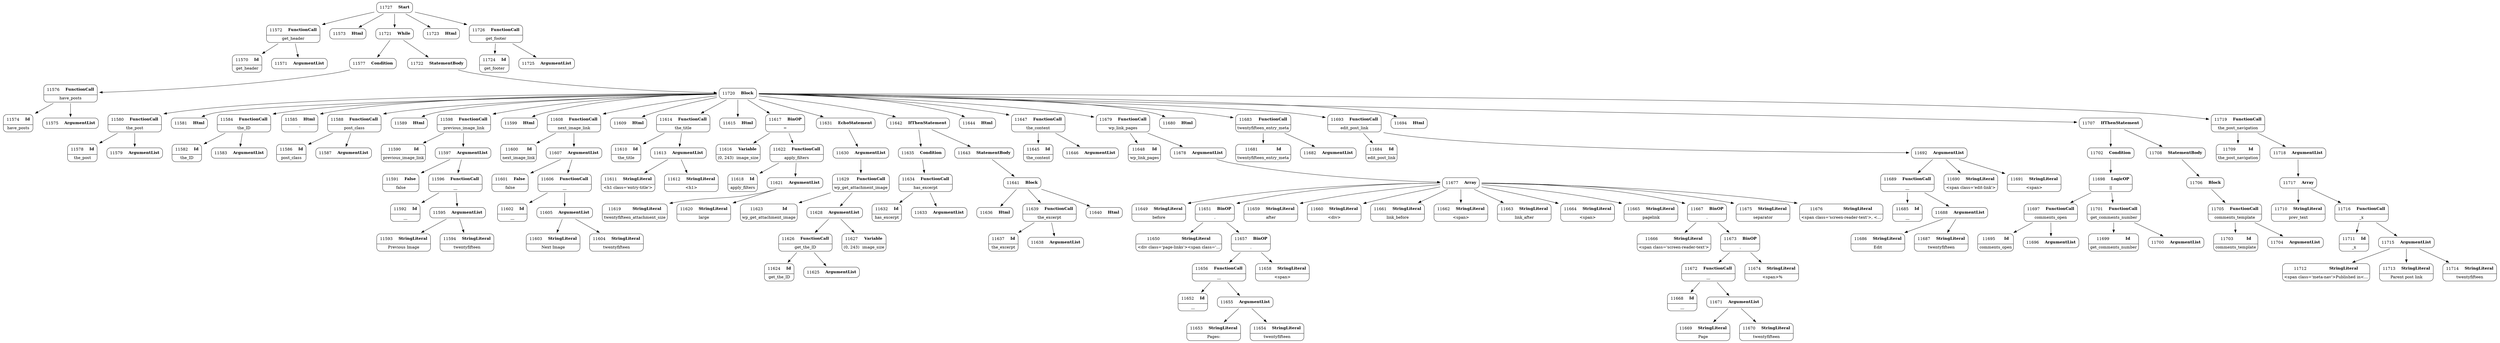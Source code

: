 digraph ast {
node [shape=none];
11570 [label=<<TABLE border='1' cellspacing='0' cellpadding='10' style='rounded' ><TR><TD border='0'>11570</TD><TD border='0'><B>Id</B></TD></TR><HR/><TR><TD border='0' cellpadding='5' colspan='2'>get_header</TD></TR></TABLE>>];
11571 [label=<<TABLE border='1' cellspacing='0' cellpadding='10' style='rounded' ><TR><TD border='0'>11571</TD><TD border='0'><B>ArgumentList</B></TD></TR></TABLE>>];
11572 [label=<<TABLE border='1' cellspacing='0' cellpadding='10' style='rounded' ><TR><TD border='0'>11572</TD><TD border='0'><B>FunctionCall</B></TD></TR><HR/><TR><TD border='0' cellpadding='5' colspan='2'>get_header</TD></TR></TABLE>>];
11572 -> 11570 [weight=2];
11572 -> 11571 [weight=2];
11573 [label=<<TABLE border='1' cellspacing='0' cellpadding='10' style='rounded' ><TR><TD border='0'>11573</TD><TD border='0'><B>Html</B></TD></TR></TABLE>>];
11574 [label=<<TABLE border='1' cellspacing='0' cellpadding='10' style='rounded' ><TR><TD border='0'>11574</TD><TD border='0'><B>Id</B></TD></TR><HR/><TR><TD border='0' cellpadding='5' colspan='2'>have_posts</TD></TR></TABLE>>];
11575 [label=<<TABLE border='1' cellspacing='0' cellpadding='10' style='rounded' ><TR><TD border='0'>11575</TD><TD border='0'><B>ArgumentList</B></TD></TR></TABLE>>];
11576 [label=<<TABLE border='1' cellspacing='0' cellpadding='10' style='rounded' ><TR><TD border='0'>11576</TD><TD border='0'><B>FunctionCall</B></TD></TR><HR/><TR><TD border='0' cellpadding='5' colspan='2'>have_posts</TD></TR></TABLE>>];
11576 -> 11574 [weight=2];
11576 -> 11575 [weight=2];
11577 [label=<<TABLE border='1' cellspacing='0' cellpadding='10' style='rounded' ><TR><TD border='0'>11577</TD><TD border='0'><B>Condition</B></TD></TR></TABLE>>];
11577 -> 11576 [weight=2];
11578 [label=<<TABLE border='1' cellspacing='0' cellpadding='10' style='rounded' ><TR><TD border='0'>11578</TD><TD border='0'><B>Id</B></TD></TR><HR/><TR><TD border='0' cellpadding='5' colspan='2'>the_post</TD></TR></TABLE>>];
11579 [label=<<TABLE border='1' cellspacing='0' cellpadding='10' style='rounded' ><TR><TD border='0'>11579</TD><TD border='0'><B>ArgumentList</B></TD></TR></TABLE>>];
11580 [label=<<TABLE border='1' cellspacing='0' cellpadding='10' style='rounded' ><TR><TD border='0'>11580</TD><TD border='0'><B>FunctionCall</B></TD></TR><HR/><TR><TD border='0' cellpadding='5' colspan='2'>the_post</TD></TR></TABLE>>];
11580 -> 11578 [weight=2];
11580 -> 11579 [weight=2];
11581 [label=<<TABLE border='1' cellspacing='0' cellpadding='10' style='rounded' ><TR><TD border='0'>11581</TD><TD border='0'><B>Html</B></TD></TR></TABLE>>];
11582 [label=<<TABLE border='1' cellspacing='0' cellpadding='10' style='rounded' ><TR><TD border='0'>11582</TD><TD border='0'><B>Id</B></TD></TR><HR/><TR><TD border='0' cellpadding='5' colspan='2'>the_ID</TD></TR></TABLE>>];
11583 [label=<<TABLE border='1' cellspacing='0' cellpadding='10' style='rounded' ><TR><TD border='0'>11583</TD><TD border='0'><B>ArgumentList</B></TD></TR></TABLE>>];
11584 [label=<<TABLE border='1' cellspacing='0' cellpadding='10' style='rounded' ><TR><TD border='0'>11584</TD><TD border='0'><B>FunctionCall</B></TD></TR><HR/><TR><TD border='0' cellpadding='5' colspan='2'>the_ID</TD></TR></TABLE>>];
11584 -> 11582 [weight=2];
11584 -> 11583 [weight=2];
11585 [label=<<TABLE border='1' cellspacing='0' cellpadding='10' style='rounded' ><TR><TD border='0'>11585</TD><TD border='0'><B>Html</B></TD></TR><HR/><TR><TD border='0' cellpadding='5' colspan='2'>'</TD></TR></TABLE>>];
11586 [label=<<TABLE border='1' cellspacing='0' cellpadding='10' style='rounded' ><TR><TD border='0'>11586</TD><TD border='0'><B>Id</B></TD></TR><HR/><TR><TD border='0' cellpadding='5' colspan='2'>post_class</TD></TR></TABLE>>];
11587 [label=<<TABLE border='1' cellspacing='0' cellpadding='10' style='rounded' ><TR><TD border='0'>11587</TD><TD border='0'><B>ArgumentList</B></TD></TR></TABLE>>];
11588 [label=<<TABLE border='1' cellspacing='0' cellpadding='10' style='rounded' ><TR><TD border='0'>11588</TD><TD border='0'><B>FunctionCall</B></TD></TR><HR/><TR><TD border='0' cellpadding='5' colspan='2'>post_class</TD></TR></TABLE>>];
11588 -> 11586 [weight=2];
11588 -> 11587 [weight=2];
11589 [label=<<TABLE border='1' cellspacing='0' cellpadding='10' style='rounded' ><TR><TD border='0'>11589</TD><TD border='0'><B>Html</B></TD></TR></TABLE>>];
11590 [label=<<TABLE border='1' cellspacing='0' cellpadding='10' style='rounded' ><TR><TD border='0'>11590</TD><TD border='0'><B>Id</B></TD></TR><HR/><TR><TD border='0' cellpadding='5' colspan='2'>previous_image_link</TD></TR></TABLE>>];
11591 [label=<<TABLE border='1' cellspacing='0' cellpadding='10' style='rounded' ><TR><TD border='0'>11591</TD><TD border='0'><B>False</B></TD></TR><HR/><TR><TD border='0' cellpadding='5' colspan='2'>false</TD></TR></TABLE>>];
11592 [label=<<TABLE border='1' cellspacing='0' cellpadding='10' style='rounded' ><TR><TD border='0'>11592</TD><TD border='0'><B>Id</B></TD></TR><HR/><TR><TD border='0' cellpadding='5' colspan='2'>__</TD></TR></TABLE>>];
11593 [label=<<TABLE border='1' cellspacing='0' cellpadding='10' style='rounded' ><TR><TD border='0'>11593</TD><TD border='0'><B>StringLiteral</B></TD></TR><HR/><TR><TD border='0' cellpadding='5' colspan='2'>Previous Image</TD></TR></TABLE>>];
11594 [label=<<TABLE border='1' cellspacing='0' cellpadding='10' style='rounded' ><TR><TD border='0'>11594</TD><TD border='0'><B>StringLiteral</B></TD></TR><HR/><TR><TD border='0' cellpadding='5' colspan='2'>twentyfifteen</TD></TR></TABLE>>];
11595 [label=<<TABLE border='1' cellspacing='0' cellpadding='10' style='rounded' ><TR><TD border='0'>11595</TD><TD border='0'><B>ArgumentList</B></TD></TR></TABLE>>];
11595 -> 11593 [weight=2];
11595 -> 11594 [weight=2];
11596 [label=<<TABLE border='1' cellspacing='0' cellpadding='10' style='rounded' ><TR><TD border='0'>11596</TD><TD border='0'><B>FunctionCall</B></TD></TR><HR/><TR><TD border='0' cellpadding='5' colspan='2'>__</TD></TR></TABLE>>];
11596 -> 11592 [weight=2];
11596 -> 11595 [weight=2];
11597 [label=<<TABLE border='1' cellspacing='0' cellpadding='10' style='rounded' ><TR><TD border='0'>11597</TD><TD border='0'><B>ArgumentList</B></TD></TR></TABLE>>];
11597 -> 11591 [weight=2];
11597 -> 11596 [weight=2];
11598 [label=<<TABLE border='1' cellspacing='0' cellpadding='10' style='rounded' ><TR><TD border='0'>11598</TD><TD border='0'><B>FunctionCall</B></TD></TR><HR/><TR><TD border='0' cellpadding='5' colspan='2'>previous_image_link</TD></TR></TABLE>>];
11598 -> 11590 [weight=2];
11598 -> 11597 [weight=2];
11599 [label=<<TABLE border='1' cellspacing='0' cellpadding='10' style='rounded' ><TR><TD border='0'>11599</TD><TD border='0'><B>Html</B></TD></TR></TABLE>>];
11600 [label=<<TABLE border='1' cellspacing='0' cellpadding='10' style='rounded' ><TR><TD border='0'>11600</TD><TD border='0'><B>Id</B></TD></TR><HR/><TR><TD border='0' cellpadding='5' colspan='2'>next_image_link</TD></TR></TABLE>>];
11601 [label=<<TABLE border='1' cellspacing='0' cellpadding='10' style='rounded' ><TR><TD border='0'>11601</TD><TD border='0'><B>False</B></TD></TR><HR/><TR><TD border='0' cellpadding='5' colspan='2'>false</TD></TR></TABLE>>];
11602 [label=<<TABLE border='1' cellspacing='0' cellpadding='10' style='rounded' ><TR><TD border='0'>11602</TD><TD border='0'><B>Id</B></TD></TR><HR/><TR><TD border='0' cellpadding='5' colspan='2'>__</TD></TR></TABLE>>];
11603 [label=<<TABLE border='1' cellspacing='0' cellpadding='10' style='rounded' ><TR><TD border='0'>11603</TD><TD border='0'><B>StringLiteral</B></TD></TR><HR/><TR><TD border='0' cellpadding='5' colspan='2'>Next Image</TD></TR></TABLE>>];
11604 [label=<<TABLE border='1' cellspacing='0' cellpadding='10' style='rounded' ><TR><TD border='0'>11604</TD><TD border='0'><B>StringLiteral</B></TD></TR><HR/><TR><TD border='0' cellpadding='5' colspan='2'>twentyfifteen</TD></TR></TABLE>>];
11605 [label=<<TABLE border='1' cellspacing='0' cellpadding='10' style='rounded' ><TR><TD border='0'>11605</TD><TD border='0'><B>ArgumentList</B></TD></TR></TABLE>>];
11605 -> 11603 [weight=2];
11605 -> 11604 [weight=2];
11606 [label=<<TABLE border='1' cellspacing='0' cellpadding='10' style='rounded' ><TR><TD border='0'>11606</TD><TD border='0'><B>FunctionCall</B></TD></TR><HR/><TR><TD border='0' cellpadding='5' colspan='2'>__</TD></TR></TABLE>>];
11606 -> 11602 [weight=2];
11606 -> 11605 [weight=2];
11607 [label=<<TABLE border='1' cellspacing='0' cellpadding='10' style='rounded' ><TR><TD border='0'>11607</TD><TD border='0'><B>ArgumentList</B></TD></TR></TABLE>>];
11607 -> 11601 [weight=2];
11607 -> 11606 [weight=2];
11608 [label=<<TABLE border='1' cellspacing='0' cellpadding='10' style='rounded' ><TR><TD border='0'>11608</TD><TD border='0'><B>FunctionCall</B></TD></TR><HR/><TR><TD border='0' cellpadding='5' colspan='2'>next_image_link</TD></TR></TABLE>>];
11608 -> 11600 [weight=2];
11608 -> 11607 [weight=2];
11609 [label=<<TABLE border='1' cellspacing='0' cellpadding='10' style='rounded' ><TR><TD border='0'>11609</TD><TD border='0'><B>Html</B></TD></TR></TABLE>>];
11610 [label=<<TABLE border='1' cellspacing='0' cellpadding='10' style='rounded' ><TR><TD border='0'>11610</TD><TD border='0'><B>Id</B></TD></TR><HR/><TR><TD border='0' cellpadding='5' colspan='2'>the_title</TD></TR></TABLE>>];
11611 [label=<<TABLE border='1' cellspacing='0' cellpadding='10' style='rounded' ><TR><TD border='0'>11611</TD><TD border='0'><B>StringLiteral</B></TD></TR><HR/><TR><TD border='0' cellpadding='5' colspan='2'>&lt;h1 class='entry-title'&gt;</TD></TR></TABLE>>];
11612 [label=<<TABLE border='1' cellspacing='0' cellpadding='10' style='rounded' ><TR><TD border='0'>11612</TD><TD border='0'><B>StringLiteral</B></TD></TR><HR/><TR><TD border='0' cellpadding='5' colspan='2'>&lt;h1&gt;</TD></TR></TABLE>>];
11613 [label=<<TABLE border='1' cellspacing='0' cellpadding='10' style='rounded' ><TR><TD border='0'>11613</TD><TD border='0'><B>ArgumentList</B></TD></TR></TABLE>>];
11613 -> 11611 [weight=2];
11613 -> 11612 [weight=2];
11614 [label=<<TABLE border='1' cellspacing='0' cellpadding='10' style='rounded' ><TR><TD border='0'>11614</TD><TD border='0'><B>FunctionCall</B></TD></TR><HR/><TR><TD border='0' cellpadding='5' colspan='2'>the_title</TD></TR></TABLE>>];
11614 -> 11610 [weight=2];
11614 -> 11613 [weight=2];
11615 [label=<<TABLE border='1' cellspacing='0' cellpadding='10' style='rounded' ><TR><TD border='0'>11615</TD><TD border='0'><B>Html</B></TD></TR></TABLE>>];
11616 [label=<<TABLE border='1' cellspacing='0' cellpadding='10' style='rounded' ><TR><TD border='0'>11616</TD><TD border='0'><B>Variable</B></TD></TR><HR/><TR><TD border='0' cellpadding='5'>(0, 243)</TD><TD border='0' cellpadding='5'>image_size</TD></TR></TABLE>>];
11617 [label=<<TABLE border='1' cellspacing='0' cellpadding='10' style='rounded' ><TR><TD border='0'>11617</TD><TD border='0'><B>BinOP</B></TD></TR><HR/><TR><TD border='0' cellpadding='5' colspan='2'>=</TD></TR></TABLE>>];
11617 -> 11616 [weight=2];
11617 -> 11622 [weight=2];
11618 [label=<<TABLE border='1' cellspacing='0' cellpadding='10' style='rounded' ><TR><TD border='0'>11618</TD><TD border='0'><B>Id</B></TD></TR><HR/><TR><TD border='0' cellpadding='5' colspan='2'>apply_filters</TD></TR></TABLE>>];
11619 [label=<<TABLE border='1' cellspacing='0' cellpadding='10' style='rounded' ><TR><TD border='0'>11619</TD><TD border='0'><B>StringLiteral</B></TD></TR><HR/><TR><TD border='0' cellpadding='5' colspan='2'>twentyfifteen_attachment_size</TD></TR></TABLE>>];
11620 [label=<<TABLE border='1' cellspacing='0' cellpadding='10' style='rounded' ><TR><TD border='0'>11620</TD><TD border='0'><B>StringLiteral</B></TD></TR><HR/><TR><TD border='0' cellpadding='5' colspan='2'>large</TD></TR></TABLE>>];
11621 [label=<<TABLE border='1' cellspacing='0' cellpadding='10' style='rounded' ><TR><TD border='0'>11621</TD><TD border='0'><B>ArgumentList</B></TD></TR></TABLE>>];
11621 -> 11619 [weight=2];
11621 -> 11620 [weight=2];
11622 [label=<<TABLE border='1' cellspacing='0' cellpadding='10' style='rounded' ><TR><TD border='0'>11622</TD><TD border='0'><B>FunctionCall</B></TD></TR><HR/><TR><TD border='0' cellpadding='5' colspan='2'>apply_filters</TD></TR></TABLE>>];
11622 -> 11618 [weight=2];
11622 -> 11621 [weight=2];
11623 [label=<<TABLE border='1' cellspacing='0' cellpadding='10' style='rounded' ><TR><TD border='0'>11623</TD><TD border='0'><B>Id</B></TD></TR><HR/><TR><TD border='0' cellpadding='5' colspan='2'>wp_get_attachment_image</TD></TR></TABLE>>];
11624 [label=<<TABLE border='1' cellspacing='0' cellpadding='10' style='rounded' ><TR><TD border='0'>11624</TD><TD border='0'><B>Id</B></TD></TR><HR/><TR><TD border='0' cellpadding='5' colspan='2'>get_the_ID</TD></TR></TABLE>>];
11625 [label=<<TABLE border='1' cellspacing='0' cellpadding='10' style='rounded' ><TR><TD border='0'>11625</TD><TD border='0'><B>ArgumentList</B></TD></TR></TABLE>>];
11626 [label=<<TABLE border='1' cellspacing='0' cellpadding='10' style='rounded' ><TR><TD border='0'>11626</TD><TD border='0'><B>FunctionCall</B></TD></TR><HR/><TR><TD border='0' cellpadding='5' colspan='2'>get_the_ID</TD></TR></TABLE>>];
11626 -> 11624 [weight=2];
11626 -> 11625 [weight=2];
11627 [label=<<TABLE border='1' cellspacing='0' cellpadding='10' style='rounded' ><TR><TD border='0'>11627</TD><TD border='0'><B>Variable</B></TD></TR><HR/><TR><TD border='0' cellpadding='5'>(0, 243)</TD><TD border='0' cellpadding='5'>image_size</TD></TR></TABLE>>];
11628 [label=<<TABLE border='1' cellspacing='0' cellpadding='10' style='rounded' ><TR><TD border='0'>11628</TD><TD border='0'><B>ArgumentList</B></TD></TR></TABLE>>];
11628 -> 11626 [weight=2];
11628 -> 11627 [weight=2];
11629 [label=<<TABLE border='1' cellspacing='0' cellpadding='10' style='rounded' ><TR><TD border='0'>11629</TD><TD border='0'><B>FunctionCall</B></TD></TR><HR/><TR><TD border='0' cellpadding='5' colspan='2'>wp_get_attachment_image</TD></TR></TABLE>>];
11629 -> 11623 [weight=2];
11629 -> 11628 [weight=2];
11630 [label=<<TABLE border='1' cellspacing='0' cellpadding='10' style='rounded' ><TR><TD border='0'>11630</TD><TD border='0'><B>ArgumentList</B></TD></TR></TABLE>>];
11630 -> 11629 [weight=2];
11631 [label=<<TABLE border='1' cellspacing='0' cellpadding='10' style='rounded' ><TR><TD border='0'>11631</TD><TD border='0'><B>EchoStatement</B></TD></TR></TABLE>>];
11631 -> 11630 [weight=2];
11632 [label=<<TABLE border='1' cellspacing='0' cellpadding='10' style='rounded' ><TR><TD border='0'>11632</TD><TD border='0'><B>Id</B></TD></TR><HR/><TR><TD border='0' cellpadding='5' colspan='2'>has_excerpt</TD></TR></TABLE>>];
11633 [label=<<TABLE border='1' cellspacing='0' cellpadding='10' style='rounded' ><TR><TD border='0'>11633</TD><TD border='0'><B>ArgumentList</B></TD></TR></TABLE>>];
11634 [label=<<TABLE border='1' cellspacing='0' cellpadding='10' style='rounded' ><TR><TD border='0'>11634</TD><TD border='0'><B>FunctionCall</B></TD></TR><HR/><TR><TD border='0' cellpadding='5' colspan='2'>has_excerpt</TD></TR></TABLE>>];
11634 -> 11632 [weight=2];
11634 -> 11633 [weight=2];
11635 [label=<<TABLE border='1' cellspacing='0' cellpadding='10' style='rounded' ><TR><TD border='0'>11635</TD><TD border='0'><B>Condition</B></TD></TR></TABLE>>];
11635 -> 11634 [weight=2];
11636 [label=<<TABLE border='1' cellspacing='0' cellpadding='10' style='rounded' ><TR><TD border='0'>11636</TD><TD border='0'><B>Html</B></TD></TR></TABLE>>];
11637 [label=<<TABLE border='1' cellspacing='0' cellpadding='10' style='rounded' ><TR><TD border='0'>11637</TD><TD border='0'><B>Id</B></TD></TR><HR/><TR><TD border='0' cellpadding='5' colspan='2'>the_excerpt</TD></TR></TABLE>>];
11638 [label=<<TABLE border='1' cellspacing='0' cellpadding='10' style='rounded' ><TR><TD border='0'>11638</TD><TD border='0'><B>ArgumentList</B></TD></TR></TABLE>>];
11639 [label=<<TABLE border='1' cellspacing='0' cellpadding='10' style='rounded' ><TR><TD border='0'>11639</TD><TD border='0'><B>FunctionCall</B></TD></TR><HR/><TR><TD border='0' cellpadding='5' colspan='2'>the_excerpt</TD></TR></TABLE>>];
11639 -> 11637 [weight=2];
11639 -> 11638 [weight=2];
11640 [label=<<TABLE border='1' cellspacing='0' cellpadding='10' style='rounded' ><TR><TD border='0'>11640</TD><TD border='0'><B>Html</B></TD></TR></TABLE>>];
11641 [label=<<TABLE border='1' cellspacing='0' cellpadding='10' style='rounded' ><TR><TD border='0'>11641</TD><TD border='0'><B>Block</B></TD></TR></TABLE>>];
11641 -> 11636 [weight=2];
11641 -> 11639 [weight=2];
11641 -> 11640 [weight=2];
11642 [label=<<TABLE border='1' cellspacing='0' cellpadding='10' style='rounded' ><TR><TD border='0'>11642</TD><TD border='0'><B>IfThenStatement</B></TD></TR></TABLE>>];
11642 -> 11635 [weight=2];
11642 -> 11643 [weight=2];
11643 [label=<<TABLE border='1' cellspacing='0' cellpadding='10' style='rounded' ><TR><TD border='0'>11643</TD><TD border='0'><B>StatementBody</B></TD></TR></TABLE>>];
11643 -> 11641 [weight=2];
11644 [label=<<TABLE border='1' cellspacing='0' cellpadding='10' style='rounded' ><TR><TD border='0'>11644</TD><TD border='0'><B>Html</B></TD></TR></TABLE>>];
11645 [label=<<TABLE border='1' cellspacing='0' cellpadding='10' style='rounded' ><TR><TD border='0'>11645</TD><TD border='0'><B>Id</B></TD></TR><HR/><TR><TD border='0' cellpadding='5' colspan='2'>the_content</TD></TR></TABLE>>];
11646 [label=<<TABLE border='1' cellspacing='0' cellpadding='10' style='rounded' ><TR><TD border='0'>11646</TD><TD border='0'><B>ArgumentList</B></TD></TR></TABLE>>];
11647 [label=<<TABLE border='1' cellspacing='0' cellpadding='10' style='rounded' ><TR><TD border='0'>11647</TD><TD border='0'><B>FunctionCall</B></TD></TR><HR/><TR><TD border='0' cellpadding='5' colspan='2'>the_content</TD></TR></TABLE>>];
11647 -> 11645 [weight=2];
11647 -> 11646 [weight=2];
11648 [label=<<TABLE border='1' cellspacing='0' cellpadding='10' style='rounded' ><TR><TD border='0'>11648</TD><TD border='0'><B>Id</B></TD></TR><HR/><TR><TD border='0' cellpadding='5' colspan='2'>wp_link_pages</TD></TR></TABLE>>];
11649 [label=<<TABLE border='1' cellspacing='0' cellpadding='10' style='rounded' ><TR><TD border='0'>11649</TD><TD border='0'><B>StringLiteral</B></TD></TR><HR/><TR><TD border='0' cellpadding='5' colspan='2'>before</TD></TR></TABLE>>];
11650 [label=<<TABLE border='1' cellspacing='0' cellpadding='10' style='rounded' ><TR><TD border='0'>11650</TD><TD border='0'><B>StringLiteral</B></TD></TR><HR/><TR><TD border='0' cellpadding='5' colspan='2'>&lt;div class='page-links'&gt;&lt;span class='...</TD></TR></TABLE>>];
11651 [label=<<TABLE border='1' cellspacing='0' cellpadding='10' style='rounded' ><TR><TD border='0'>11651</TD><TD border='0'><B>BinOP</B></TD></TR><HR/><TR><TD border='0' cellpadding='5' colspan='2'>.</TD></TR></TABLE>>];
11651 -> 11650 [weight=2];
11651 -> 11657 [weight=2];
11652 [label=<<TABLE border='1' cellspacing='0' cellpadding='10' style='rounded' ><TR><TD border='0'>11652</TD><TD border='0'><B>Id</B></TD></TR><HR/><TR><TD border='0' cellpadding='5' colspan='2'>__</TD></TR></TABLE>>];
11653 [label=<<TABLE border='1' cellspacing='0' cellpadding='10' style='rounded' ><TR><TD border='0'>11653</TD><TD border='0'><B>StringLiteral</B></TD></TR><HR/><TR><TD border='0' cellpadding='5' colspan='2'>Pages:</TD></TR></TABLE>>];
11654 [label=<<TABLE border='1' cellspacing='0' cellpadding='10' style='rounded' ><TR><TD border='0'>11654</TD><TD border='0'><B>StringLiteral</B></TD></TR><HR/><TR><TD border='0' cellpadding='5' colspan='2'>twentyfifteen</TD></TR></TABLE>>];
11655 [label=<<TABLE border='1' cellspacing='0' cellpadding='10' style='rounded' ><TR><TD border='0'>11655</TD><TD border='0'><B>ArgumentList</B></TD></TR></TABLE>>];
11655 -> 11653 [weight=2];
11655 -> 11654 [weight=2];
11656 [label=<<TABLE border='1' cellspacing='0' cellpadding='10' style='rounded' ><TR><TD border='0'>11656</TD><TD border='0'><B>FunctionCall</B></TD></TR><HR/><TR><TD border='0' cellpadding='5' colspan='2'>__</TD></TR></TABLE>>];
11656 -> 11652 [weight=2];
11656 -> 11655 [weight=2];
11657 [label=<<TABLE border='1' cellspacing='0' cellpadding='10' style='rounded' ><TR><TD border='0'>11657</TD><TD border='0'><B>BinOP</B></TD></TR><HR/><TR><TD border='0' cellpadding='5' colspan='2'>.</TD></TR></TABLE>>];
11657 -> 11656 [weight=2];
11657 -> 11658 [weight=2];
11658 [label=<<TABLE border='1' cellspacing='0' cellpadding='10' style='rounded' ><TR><TD border='0'>11658</TD><TD border='0'><B>StringLiteral</B></TD></TR><HR/><TR><TD border='0' cellpadding='5' colspan='2'>&lt;span&gt;</TD></TR></TABLE>>];
11659 [label=<<TABLE border='1' cellspacing='0' cellpadding='10' style='rounded' ><TR><TD border='0'>11659</TD><TD border='0'><B>StringLiteral</B></TD></TR><HR/><TR><TD border='0' cellpadding='5' colspan='2'>after</TD></TR></TABLE>>];
11660 [label=<<TABLE border='1' cellspacing='0' cellpadding='10' style='rounded' ><TR><TD border='0'>11660</TD><TD border='0'><B>StringLiteral</B></TD></TR><HR/><TR><TD border='0' cellpadding='5' colspan='2'>&lt;div&gt;</TD></TR></TABLE>>];
11661 [label=<<TABLE border='1' cellspacing='0' cellpadding='10' style='rounded' ><TR><TD border='0'>11661</TD><TD border='0'><B>StringLiteral</B></TD></TR><HR/><TR><TD border='0' cellpadding='5' colspan='2'>link_before</TD></TR></TABLE>>];
11662 [label=<<TABLE border='1' cellspacing='0' cellpadding='10' style='rounded' ><TR><TD border='0'>11662</TD><TD border='0'><B>StringLiteral</B></TD></TR><HR/><TR><TD border='0' cellpadding='5' colspan='2'>&lt;span&gt;</TD></TR></TABLE>>];
11663 [label=<<TABLE border='1' cellspacing='0' cellpadding='10' style='rounded' ><TR><TD border='0'>11663</TD><TD border='0'><B>StringLiteral</B></TD></TR><HR/><TR><TD border='0' cellpadding='5' colspan='2'>link_after</TD></TR></TABLE>>];
11664 [label=<<TABLE border='1' cellspacing='0' cellpadding='10' style='rounded' ><TR><TD border='0'>11664</TD><TD border='0'><B>StringLiteral</B></TD></TR><HR/><TR><TD border='0' cellpadding='5' colspan='2'>&lt;span&gt;</TD></TR></TABLE>>];
11665 [label=<<TABLE border='1' cellspacing='0' cellpadding='10' style='rounded' ><TR><TD border='0'>11665</TD><TD border='0'><B>StringLiteral</B></TD></TR><HR/><TR><TD border='0' cellpadding='5' colspan='2'>pagelink</TD></TR></TABLE>>];
11666 [label=<<TABLE border='1' cellspacing='0' cellpadding='10' style='rounded' ><TR><TD border='0'>11666</TD><TD border='0'><B>StringLiteral</B></TD></TR><HR/><TR><TD border='0' cellpadding='5' colspan='2'>&lt;span class='screen-reader-text'&gt;</TD></TR></TABLE>>];
11667 [label=<<TABLE border='1' cellspacing='0' cellpadding='10' style='rounded' ><TR><TD border='0'>11667</TD><TD border='0'><B>BinOP</B></TD></TR><HR/><TR><TD border='0' cellpadding='5' colspan='2'>.</TD></TR></TABLE>>];
11667 -> 11666 [weight=2];
11667 -> 11673 [weight=2];
11668 [label=<<TABLE border='1' cellspacing='0' cellpadding='10' style='rounded' ><TR><TD border='0'>11668</TD><TD border='0'><B>Id</B></TD></TR><HR/><TR><TD border='0' cellpadding='5' colspan='2'>__</TD></TR></TABLE>>];
11669 [label=<<TABLE border='1' cellspacing='0' cellpadding='10' style='rounded' ><TR><TD border='0'>11669</TD><TD border='0'><B>StringLiteral</B></TD></TR><HR/><TR><TD border='0' cellpadding='5' colspan='2'>Page</TD></TR></TABLE>>];
11670 [label=<<TABLE border='1' cellspacing='0' cellpadding='10' style='rounded' ><TR><TD border='0'>11670</TD><TD border='0'><B>StringLiteral</B></TD></TR><HR/><TR><TD border='0' cellpadding='5' colspan='2'>twentyfifteen</TD></TR></TABLE>>];
11671 [label=<<TABLE border='1' cellspacing='0' cellpadding='10' style='rounded' ><TR><TD border='0'>11671</TD><TD border='0'><B>ArgumentList</B></TD></TR></TABLE>>];
11671 -> 11669 [weight=2];
11671 -> 11670 [weight=2];
11672 [label=<<TABLE border='1' cellspacing='0' cellpadding='10' style='rounded' ><TR><TD border='0'>11672</TD><TD border='0'><B>FunctionCall</B></TD></TR><HR/><TR><TD border='0' cellpadding='5' colspan='2'>__</TD></TR></TABLE>>];
11672 -> 11668 [weight=2];
11672 -> 11671 [weight=2];
11673 [label=<<TABLE border='1' cellspacing='0' cellpadding='10' style='rounded' ><TR><TD border='0'>11673</TD><TD border='0'><B>BinOP</B></TD></TR><HR/><TR><TD border='0' cellpadding='5' colspan='2'>.</TD></TR></TABLE>>];
11673 -> 11672 [weight=2];
11673 -> 11674 [weight=2];
11674 [label=<<TABLE border='1' cellspacing='0' cellpadding='10' style='rounded' ><TR><TD border='0'>11674</TD><TD border='0'><B>StringLiteral</B></TD></TR><HR/><TR><TD border='0' cellpadding='5' colspan='2'> &lt;span&gt;%</TD></TR></TABLE>>];
11675 [label=<<TABLE border='1' cellspacing='0' cellpadding='10' style='rounded' ><TR><TD border='0'>11675</TD><TD border='0'><B>StringLiteral</B></TD></TR><HR/><TR><TD border='0' cellpadding='5' colspan='2'>separator</TD></TR></TABLE>>];
11676 [label=<<TABLE border='1' cellspacing='0' cellpadding='10' style='rounded' ><TR><TD border='0'>11676</TD><TD border='0'><B>StringLiteral</B></TD></TR><HR/><TR><TD border='0' cellpadding='5' colspan='2'>&lt;span class='screen-reader-text'&gt;, &lt;...</TD></TR></TABLE>>];
11677 [label=<<TABLE border='1' cellspacing='0' cellpadding='10' style='rounded' ><TR><TD border='0'>11677</TD><TD border='0'><B>Array</B></TD></TR></TABLE>>];
11677 -> 11649 [weight=2];
11677 -> 11651 [weight=2];
11677 -> 11659 [weight=2];
11677 -> 11660 [weight=2];
11677 -> 11661 [weight=2];
11677 -> 11662 [weight=2];
11677 -> 11663 [weight=2];
11677 -> 11664 [weight=2];
11677 -> 11665 [weight=2];
11677 -> 11667 [weight=2];
11677 -> 11675 [weight=2];
11677 -> 11676 [weight=2];
11678 [label=<<TABLE border='1' cellspacing='0' cellpadding='10' style='rounded' ><TR><TD border='0'>11678</TD><TD border='0'><B>ArgumentList</B></TD></TR></TABLE>>];
11678 -> 11677 [weight=2];
11679 [label=<<TABLE border='1' cellspacing='0' cellpadding='10' style='rounded' ><TR><TD border='0'>11679</TD><TD border='0'><B>FunctionCall</B></TD></TR><HR/><TR><TD border='0' cellpadding='5' colspan='2'>wp_link_pages</TD></TR></TABLE>>];
11679 -> 11648 [weight=2];
11679 -> 11678 [weight=2];
11680 [label=<<TABLE border='1' cellspacing='0' cellpadding='10' style='rounded' ><TR><TD border='0'>11680</TD><TD border='0'><B>Html</B></TD></TR></TABLE>>];
11681 [label=<<TABLE border='1' cellspacing='0' cellpadding='10' style='rounded' ><TR><TD border='0'>11681</TD><TD border='0'><B>Id</B></TD></TR><HR/><TR><TD border='0' cellpadding='5' colspan='2'>twentyfifteen_entry_meta</TD></TR></TABLE>>];
11682 [label=<<TABLE border='1' cellspacing='0' cellpadding='10' style='rounded' ><TR><TD border='0'>11682</TD><TD border='0'><B>ArgumentList</B></TD></TR></TABLE>>];
11683 [label=<<TABLE border='1' cellspacing='0' cellpadding='10' style='rounded' ><TR><TD border='0'>11683</TD><TD border='0'><B>FunctionCall</B></TD></TR><HR/><TR><TD border='0' cellpadding='5' colspan='2'>twentyfifteen_entry_meta</TD></TR></TABLE>>];
11683 -> 11681 [weight=2];
11683 -> 11682 [weight=2];
11684 [label=<<TABLE border='1' cellspacing='0' cellpadding='10' style='rounded' ><TR><TD border='0'>11684</TD><TD border='0'><B>Id</B></TD></TR><HR/><TR><TD border='0' cellpadding='5' colspan='2'>edit_post_link</TD></TR></TABLE>>];
11685 [label=<<TABLE border='1' cellspacing='0' cellpadding='10' style='rounded' ><TR><TD border='0'>11685</TD><TD border='0'><B>Id</B></TD></TR><HR/><TR><TD border='0' cellpadding='5' colspan='2'>__</TD></TR></TABLE>>];
11686 [label=<<TABLE border='1' cellspacing='0' cellpadding='10' style='rounded' ><TR><TD border='0'>11686</TD><TD border='0'><B>StringLiteral</B></TD></TR><HR/><TR><TD border='0' cellpadding='5' colspan='2'>Edit</TD></TR></TABLE>>];
11687 [label=<<TABLE border='1' cellspacing='0' cellpadding='10' style='rounded' ><TR><TD border='0'>11687</TD><TD border='0'><B>StringLiteral</B></TD></TR><HR/><TR><TD border='0' cellpadding='5' colspan='2'>twentyfifteen</TD></TR></TABLE>>];
11688 [label=<<TABLE border='1' cellspacing='0' cellpadding='10' style='rounded' ><TR><TD border='0'>11688</TD><TD border='0'><B>ArgumentList</B></TD></TR></TABLE>>];
11688 -> 11686 [weight=2];
11688 -> 11687 [weight=2];
11689 [label=<<TABLE border='1' cellspacing='0' cellpadding='10' style='rounded' ><TR><TD border='0'>11689</TD><TD border='0'><B>FunctionCall</B></TD></TR><HR/><TR><TD border='0' cellpadding='5' colspan='2'>__</TD></TR></TABLE>>];
11689 -> 11685 [weight=2];
11689 -> 11688 [weight=2];
11690 [label=<<TABLE border='1' cellspacing='0' cellpadding='10' style='rounded' ><TR><TD border='0'>11690</TD><TD border='0'><B>StringLiteral</B></TD></TR><HR/><TR><TD border='0' cellpadding='5' colspan='2'>&lt;span class='edit-link'&gt;</TD></TR></TABLE>>];
11691 [label=<<TABLE border='1' cellspacing='0' cellpadding='10' style='rounded' ><TR><TD border='0'>11691</TD><TD border='0'><B>StringLiteral</B></TD></TR><HR/><TR><TD border='0' cellpadding='5' colspan='2'>&lt;span&gt;</TD></TR></TABLE>>];
11692 [label=<<TABLE border='1' cellspacing='0' cellpadding='10' style='rounded' ><TR><TD border='0'>11692</TD><TD border='0'><B>ArgumentList</B></TD></TR></TABLE>>];
11692 -> 11689 [weight=2];
11692 -> 11690 [weight=2];
11692 -> 11691 [weight=2];
11693 [label=<<TABLE border='1' cellspacing='0' cellpadding='10' style='rounded' ><TR><TD border='0'>11693</TD><TD border='0'><B>FunctionCall</B></TD></TR><HR/><TR><TD border='0' cellpadding='5' colspan='2'>edit_post_link</TD></TR></TABLE>>];
11693 -> 11684 [weight=2];
11693 -> 11692 [weight=2];
11694 [label=<<TABLE border='1' cellspacing='0' cellpadding='10' style='rounded' ><TR><TD border='0'>11694</TD><TD border='0'><B>Html</B></TD></TR></TABLE>>];
11695 [label=<<TABLE border='1' cellspacing='0' cellpadding='10' style='rounded' ><TR><TD border='0'>11695</TD><TD border='0'><B>Id</B></TD></TR><HR/><TR><TD border='0' cellpadding='5' colspan='2'>comments_open</TD></TR></TABLE>>];
11696 [label=<<TABLE border='1' cellspacing='0' cellpadding='10' style='rounded' ><TR><TD border='0'>11696</TD><TD border='0'><B>ArgumentList</B></TD></TR></TABLE>>];
11697 [label=<<TABLE border='1' cellspacing='0' cellpadding='10' style='rounded' ><TR><TD border='0'>11697</TD><TD border='0'><B>FunctionCall</B></TD></TR><HR/><TR><TD border='0' cellpadding='5' colspan='2'>comments_open</TD></TR></TABLE>>];
11697 -> 11695 [weight=2];
11697 -> 11696 [weight=2];
11698 [label=<<TABLE border='1' cellspacing='0' cellpadding='10' style='rounded' ><TR><TD border='0'>11698</TD><TD border='0'><B>LogicOP</B></TD></TR><HR/><TR><TD border='0' cellpadding='5' colspan='2'>||</TD></TR></TABLE>>];
11698 -> 11697 [weight=2];
11698 -> 11701 [weight=2];
11699 [label=<<TABLE border='1' cellspacing='0' cellpadding='10' style='rounded' ><TR><TD border='0'>11699</TD><TD border='0'><B>Id</B></TD></TR><HR/><TR><TD border='0' cellpadding='5' colspan='2'>get_comments_number</TD></TR></TABLE>>];
11700 [label=<<TABLE border='1' cellspacing='0' cellpadding='10' style='rounded' ><TR><TD border='0'>11700</TD><TD border='0'><B>ArgumentList</B></TD></TR></TABLE>>];
11701 [label=<<TABLE border='1' cellspacing='0' cellpadding='10' style='rounded' ><TR><TD border='0'>11701</TD><TD border='0'><B>FunctionCall</B></TD></TR><HR/><TR><TD border='0' cellpadding='5' colspan='2'>get_comments_number</TD></TR></TABLE>>];
11701 -> 11699 [weight=2];
11701 -> 11700 [weight=2];
11702 [label=<<TABLE border='1' cellspacing='0' cellpadding='10' style='rounded' ><TR><TD border='0'>11702</TD><TD border='0'><B>Condition</B></TD></TR></TABLE>>];
11702 -> 11698 [weight=2];
11703 [label=<<TABLE border='1' cellspacing='0' cellpadding='10' style='rounded' ><TR><TD border='0'>11703</TD><TD border='0'><B>Id</B></TD></TR><HR/><TR><TD border='0' cellpadding='5' colspan='2'>comments_template</TD></TR></TABLE>>];
11704 [label=<<TABLE border='1' cellspacing='0' cellpadding='10' style='rounded' ><TR><TD border='0'>11704</TD><TD border='0'><B>ArgumentList</B></TD></TR></TABLE>>];
11705 [label=<<TABLE border='1' cellspacing='0' cellpadding='10' style='rounded' ><TR><TD border='0'>11705</TD><TD border='0'><B>FunctionCall</B></TD></TR><HR/><TR><TD border='0' cellpadding='5' colspan='2'>comments_template</TD></TR></TABLE>>];
11705 -> 11703 [weight=2];
11705 -> 11704 [weight=2];
11706 [label=<<TABLE border='1' cellspacing='0' cellpadding='10' style='rounded' ><TR><TD border='0'>11706</TD><TD border='0'><B>Block</B></TD></TR></TABLE>>];
11706 -> 11705 [weight=2];
11707 [label=<<TABLE border='1' cellspacing='0' cellpadding='10' style='rounded' ><TR><TD border='0'>11707</TD><TD border='0'><B>IfThenStatement</B></TD></TR></TABLE>>];
11707 -> 11702 [weight=2];
11707 -> 11708 [weight=2];
11708 [label=<<TABLE border='1' cellspacing='0' cellpadding='10' style='rounded' ><TR><TD border='0'>11708</TD><TD border='0'><B>StatementBody</B></TD></TR></TABLE>>];
11708 -> 11706 [weight=2];
11709 [label=<<TABLE border='1' cellspacing='0' cellpadding='10' style='rounded' ><TR><TD border='0'>11709</TD><TD border='0'><B>Id</B></TD></TR><HR/><TR><TD border='0' cellpadding='5' colspan='2'>the_post_navigation</TD></TR></TABLE>>];
11710 [label=<<TABLE border='1' cellspacing='0' cellpadding='10' style='rounded' ><TR><TD border='0'>11710</TD><TD border='0'><B>StringLiteral</B></TD></TR><HR/><TR><TD border='0' cellpadding='5' colspan='2'>prev_text</TD></TR></TABLE>>];
11711 [label=<<TABLE border='1' cellspacing='0' cellpadding='10' style='rounded' ><TR><TD border='0'>11711</TD><TD border='0'><B>Id</B></TD></TR><HR/><TR><TD border='0' cellpadding='5' colspan='2'>_x</TD></TR></TABLE>>];
11712 [label=<<TABLE border='1' cellspacing='0' cellpadding='10' style='rounded' ><TR><TD border='0'>11712</TD><TD border='0'><B>StringLiteral</B></TD></TR><HR/><TR><TD border='0' cellpadding='5' colspan='2'>&lt;span class='meta-nav'&gt;Published in&lt;...</TD></TR></TABLE>>];
11713 [label=<<TABLE border='1' cellspacing='0' cellpadding='10' style='rounded' ><TR><TD border='0'>11713</TD><TD border='0'><B>StringLiteral</B></TD></TR><HR/><TR><TD border='0' cellpadding='5' colspan='2'>Parent post link</TD></TR></TABLE>>];
11714 [label=<<TABLE border='1' cellspacing='0' cellpadding='10' style='rounded' ><TR><TD border='0'>11714</TD><TD border='0'><B>StringLiteral</B></TD></TR><HR/><TR><TD border='0' cellpadding='5' colspan='2'>twentyfifteen</TD></TR></TABLE>>];
11715 [label=<<TABLE border='1' cellspacing='0' cellpadding='10' style='rounded' ><TR><TD border='0'>11715</TD><TD border='0'><B>ArgumentList</B></TD></TR></TABLE>>];
11715 -> 11712 [weight=2];
11715 -> 11713 [weight=2];
11715 -> 11714 [weight=2];
11716 [label=<<TABLE border='1' cellspacing='0' cellpadding='10' style='rounded' ><TR><TD border='0'>11716</TD><TD border='0'><B>FunctionCall</B></TD></TR><HR/><TR><TD border='0' cellpadding='5' colspan='2'>_x</TD></TR></TABLE>>];
11716 -> 11711 [weight=2];
11716 -> 11715 [weight=2];
11717 [label=<<TABLE border='1' cellspacing='0' cellpadding='10' style='rounded' ><TR><TD border='0'>11717</TD><TD border='0'><B>Array</B></TD></TR></TABLE>>];
11717 -> 11710 [weight=2];
11717 -> 11716 [weight=2];
11718 [label=<<TABLE border='1' cellspacing='0' cellpadding='10' style='rounded' ><TR><TD border='0'>11718</TD><TD border='0'><B>ArgumentList</B></TD></TR></TABLE>>];
11718 -> 11717 [weight=2];
11719 [label=<<TABLE border='1' cellspacing='0' cellpadding='10' style='rounded' ><TR><TD border='0'>11719</TD><TD border='0'><B>FunctionCall</B></TD></TR><HR/><TR><TD border='0' cellpadding='5' colspan='2'>the_post_navigation</TD></TR></TABLE>>];
11719 -> 11709 [weight=2];
11719 -> 11718 [weight=2];
11720 [label=<<TABLE border='1' cellspacing='0' cellpadding='10' style='rounded' ><TR><TD border='0'>11720</TD><TD border='0'><B>Block</B></TD></TR></TABLE>>];
11720 -> 11580 [weight=2];
11720 -> 11581 [weight=2];
11720 -> 11584 [weight=2];
11720 -> 11585 [weight=2];
11720 -> 11588 [weight=2];
11720 -> 11589 [weight=2];
11720 -> 11598 [weight=2];
11720 -> 11599 [weight=2];
11720 -> 11608 [weight=2];
11720 -> 11609 [weight=2];
11720 -> 11614 [weight=2];
11720 -> 11615 [weight=2];
11720 -> 11617 [weight=2];
11720 -> 11631 [weight=2];
11720 -> 11642 [weight=2];
11720 -> 11644 [weight=2];
11720 -> 11647 [weight=2];
11720 -> 11679 [weight=2];
11720 -> 11680 [weight=2];
11720 -> 11683 [weight=2];
11720 -> 11693 [weight=2];
11720 -> 11694 [weight=2];
11720 -> 11707 [weight=2];
11720 -> 11719 [weight=2];
11721 [label=<<TABLE border='1' cellspacing='0' cellpadding='10' style='rounded' ><TR><TD border='0'>11721</TD><TD border='0'><B>While</B></TD></TR></TABLE>>];
11721 -> 11577 [weight=2];
11721 -> 11722 [weight=2];
11722 [label=<<TABLE border='1' cellspacing='0' cellpadding='10' style='rounded' ><TR><TD border='0'>11722</TD><TD border='0'><B>StatementBody</B></TD></TR></TABLE>>];
11722 -> 11720 [weight=2];
11723 [label=<<TABLE border='1' cellspacing='0' cellpadding='10' style='rounded' ><TR><TD border='0'>11723</TD><TD border='0'><B>Html</B></TD></TR></TABLE>>];
11724 [label=<<TABLE border='1' cellspacing='0' cellpadding='10' style='rounded' ><TR><TD border='0'>11724</TD><TD border='0'><B>Id</B></TD></TR><HR/><TR><TD border='0' cellpadding='5' colspan='2'>get_footer</TD></TR></TABLE>>];
11725 [label=<<TABLE border='1' cellspacing='0' cellpadding='10' style='rounded' ><TR><TD border='0'>11725</TD><TD border='0'><B>ArgumentList</B></TD></TR></TABLE>>];
11726 [label=<<TABLE border='1' cellspacing='0' cellpadding='10' style='rounded' ><TR><TD border='0'>11726</TD><TD border='0'><B>FunctionCall</B></TD></TR><HR/><TR><TD border='0' cellpadding='5' colspan='2'>get_footer</TD></TR></TABLE>>];
11726 -> 11724 [weight=2];
11726 -> 11725 [weight=2];
11727 [label=<<TABLE border='1' cellspacing='0' cellpadding='10' style='rounded' ><TR><TD border='0'>11727</TD><TD border='0'><B>Start</B></TD></TR></TABLE>>];
11727 -> 11572 [weight=2];
11727 -> 11573 [weight=2];
11727 -> 11721 [weight=2];
11727 -> 11723 [weight=2];
11727 -> 11726 [weight=2];
}
